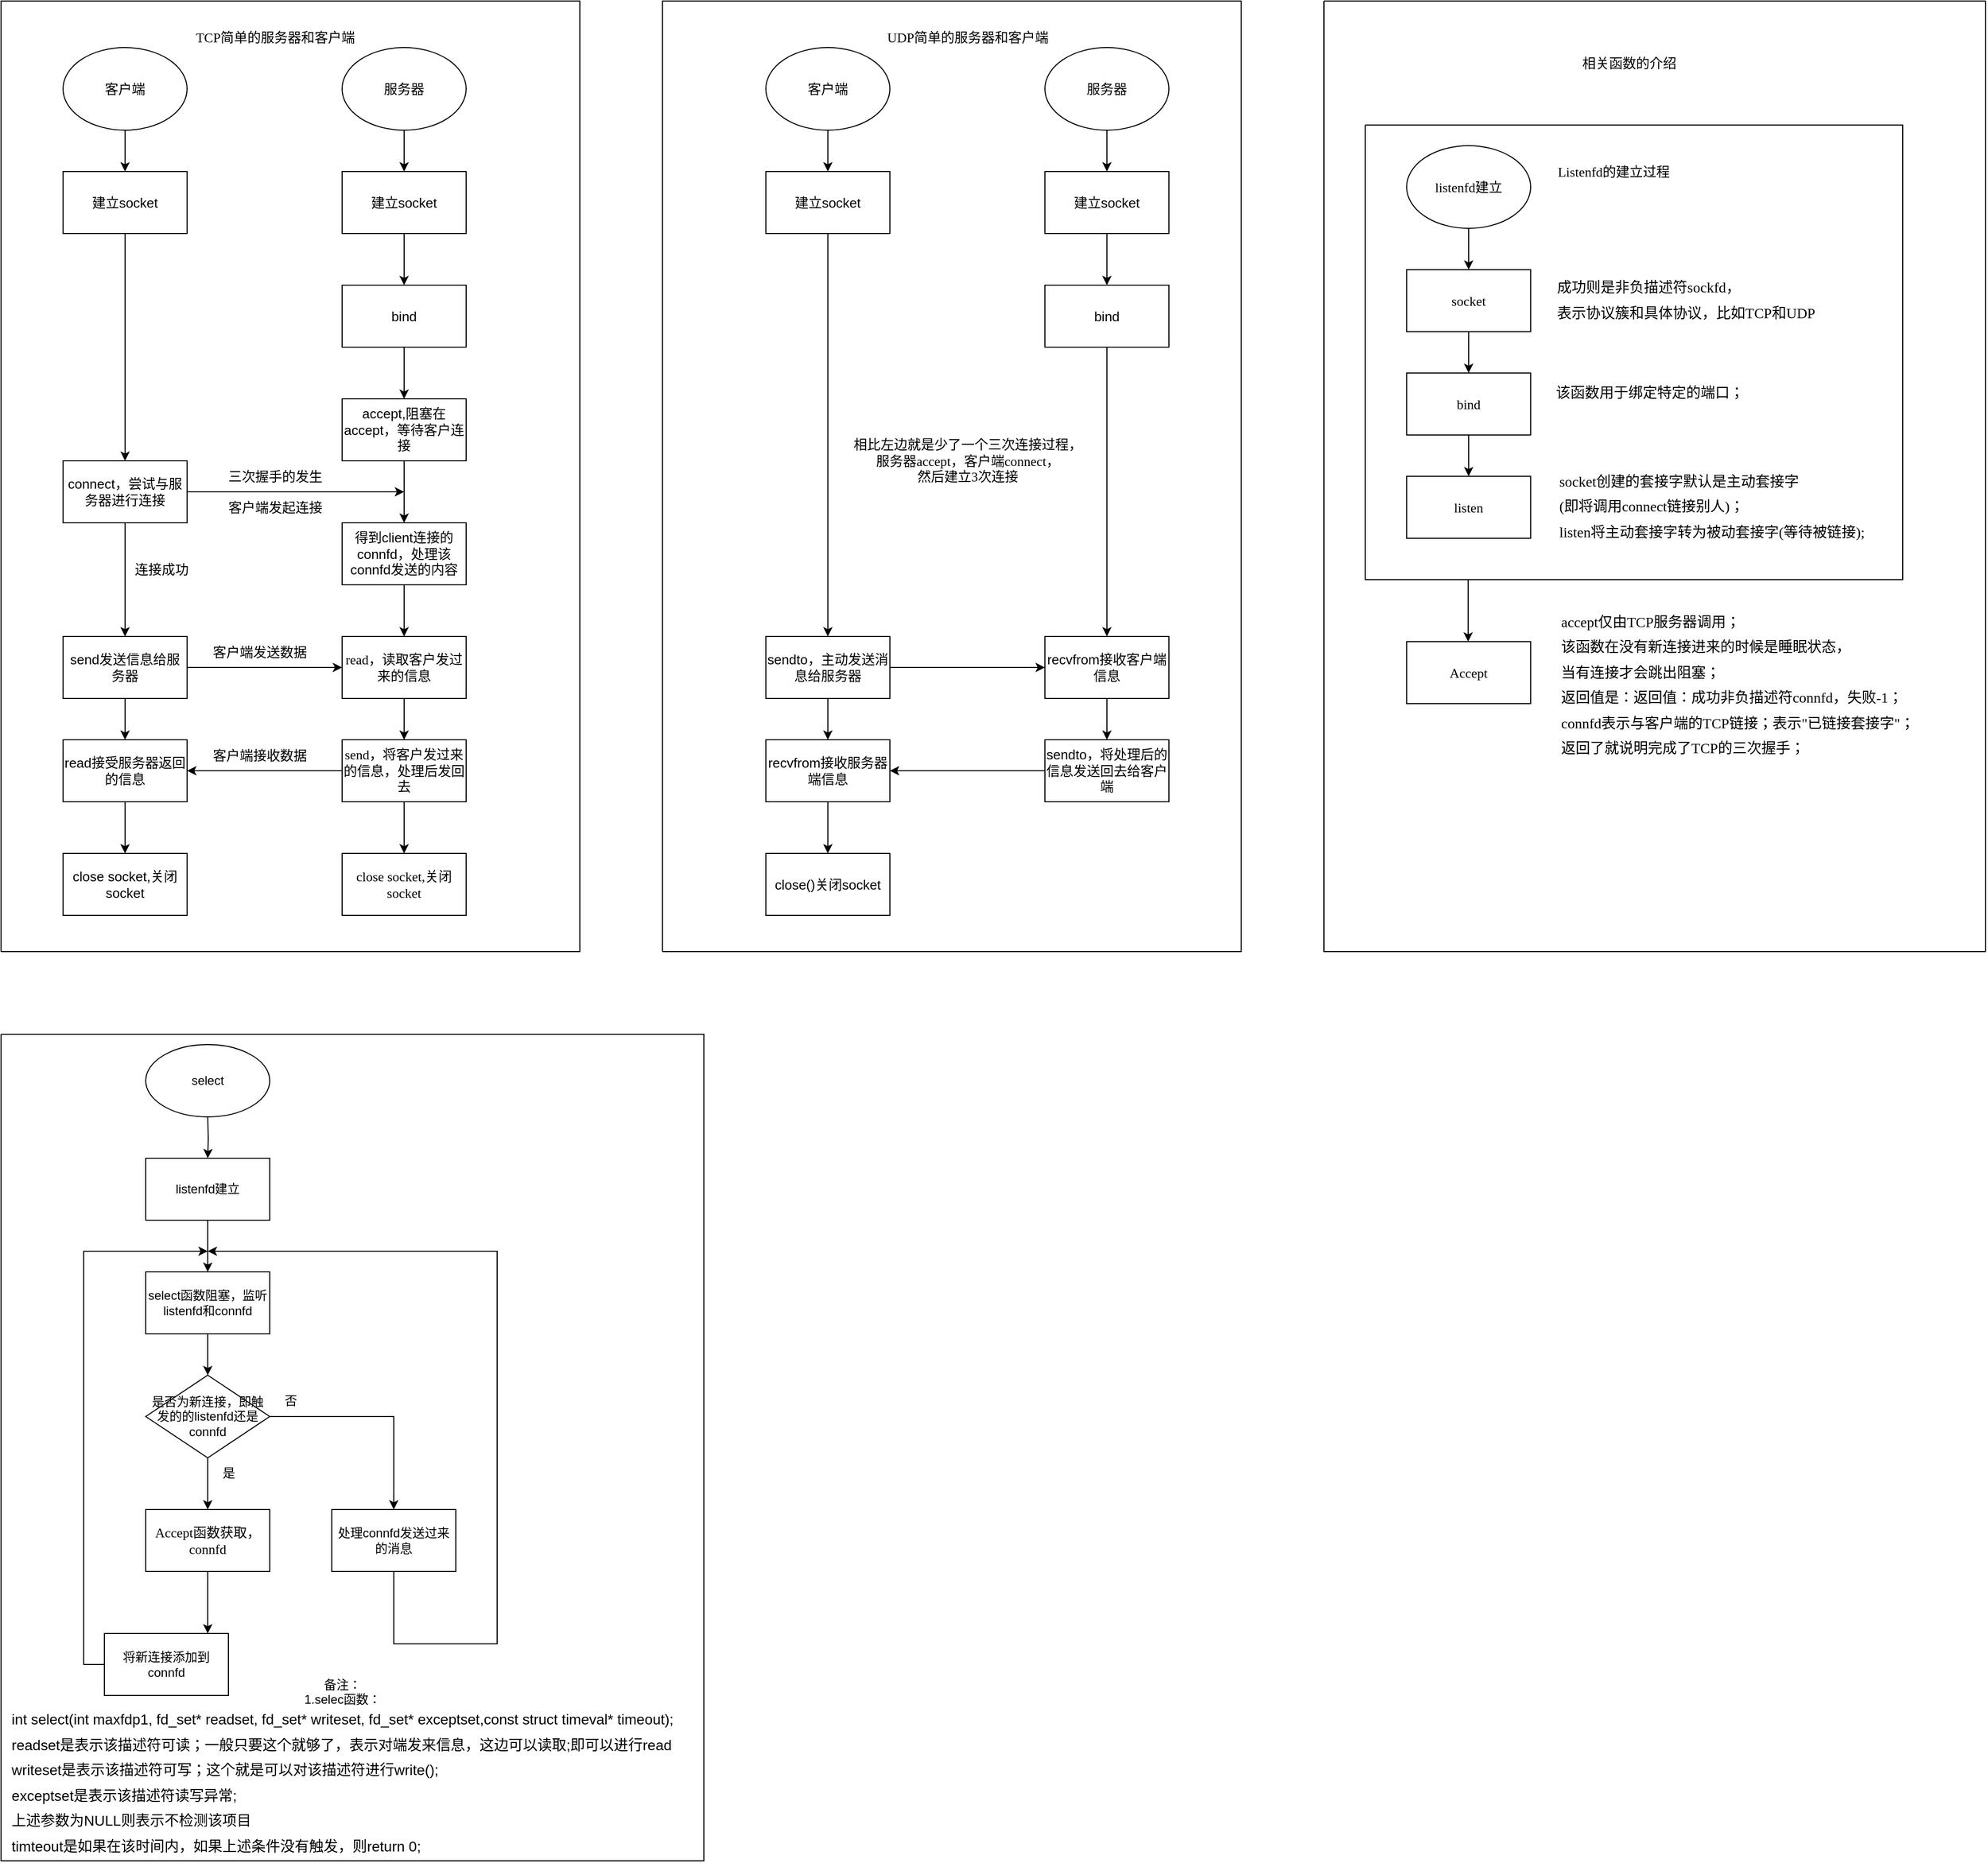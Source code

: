 <mxfile version="20.8.21" type="github">
  <diagram name="第 1 页" id="3tS3NE0jxbSOC0BookcE">
    <mxGraphModel dx="1434" dy="764" grid="1" gridSize="10" guides="1" tooltips="1" connect="1" arrows="1" fold="1" page="1" pageScale="1" pageWidth="2339" pageHeight="3300" math="0" shadow="0">
      <root>
        <mxCell id="0" />
        <mxCell id="1" parent="0" />
        <mxCell id="ZRNS-KBWd8ZVCZ68WGnK-3" value="" style="edgeStyle=orthogonalEdgeStyle;rounded=0;orthogonalLoop=1;jettySize=auto;html=1;fontSize=13;" parent="1" source="ZRNS-KBWd8ZVCZ68WGnK-1" target="ZRNS-KBWd8ZVCZ68WGnK-2" edge="1">
          <mxGeometry relative="1" as="geometry" />
        </mxCell>
        <mxCell id="ZRNS-KBWd8ZVCZ68WGnK-1" value="客户端" style="ellipse;whiteSpace=wrap;html=1;fontSize=13;" parent="1" vertex="1">
          <mxGeometry x="100" y="85" width="120" height="80" as="geometry" />
        </mxCell>
        <mxCell id="ZRNS-KBWd8ZVCZ68WGnK-5" value="" style="edgeStyle=orthogonalEdgeStyle;rounded=0;orthogonalLoop=1;jettySize=auto;html=1;fontSize=13;" parent="1" source="ZRNS-KBWd8ZVCZ68WGnK-2" target="ZRNS-KBWd8ZVCZ68WGnK-4" edge="1">
          <mxGeometry relative="1" as="geometry" />
        </mxCell>
        <mxCell id="ZRNS-KBWd8ZVCZ68WGnK-2" value="建立socket" style="whiteSpace=wrap;html=1;fontSize=13;" parent="1" vertex="1">
          <mxGeometry x="100" y="205" width="120" height="60" as="geometry" />
        </mxCell>
        <mxCell id="ZRNS-KBWd8ZVCZ68WGnK-7" value="" style="edgeStyle=orthogonalEdgeStyle;rounded=0;orthogonalLoop=1;jettySize=auto;html=1;fontSize=13;" parent="1" source="ZRNS-KBWd8ZVCZ68WGnK-4" target="ZRNS-KBWd8ZVCZ68WGnK-6" edge="1">
          <mxGeometry relative="1" as="geometry" />
        </mxCell>
        <mxCell id="ZRNS-KBWd8ZVCZ68WGnK-47" style="edgeStyle=orthogonalEdgeStyle;rounded=0;orthogonalLoop=1;jettySize=auto;html=1;fontFamily=Verdana;fontSize=13;" parent="1" source="ZRNS-KBWd8ZVCZ68WGnK-4" edge="1">
          <mxGeometry relative="1" as="geometry">
            <mxPoint x="430" y="515" as="targetPoint" />
            <Array as="points">
              <mxPoint x="410" y="515" />
              <mxPoint x="410" y="515" />
            </Array>
          </mxGeometry>
        </mxCell>
        <mxCell id="ZRNS-KBWd8ZVCZ68WGnK-4" value="connect，尝试与服务器进行连接" style="whiteSpace=wrap;html=1;fontSize=13;" parent="1" vertex="1">
          <mxGeometry x="100" y="485" width="120" height="60" as="geometry" />
        </mxCell>
        <mxCell id="ZRNS-KBWd8ZVCZ68WGnK-9" value="" style="edgeStyle=orthogonalEdgeStyle;rounded=0;orthogonalLoop=1;jettySize=auto;html=1;fontSize=13;" parent="1" source="ZRNS-KBWd8ZVCZ68WGnK-6" target="ZRNS-KBWd8ZVCZ68WGnK-8" edge="1">
          <mxGeometry relative="1" as="geometry" />
        </mxCell>
        <mxCell id="ZRNS-KBWd8ZVCZ68WGnK-51" style="edgeStyle=orthogonalEdgeStyle;rounded=0;orthogonalLoop=1;jettySize=auto;html=1;fontFamily=Verdana;fontSize=13;" parent="1" source="ZRNS-KBWd8ZVCZ68WGnK-6" target="ZRNS-KBWd8ZVCZ68WGnK-44" edge="1">
          <mxGeometry relative="1" as="geometry" />
        </mxCell>
        <mxCell id="ZRNS-KBWd8ZVCZ68WGnK-6" value="send发送信息给服务器" style="whiteSpace=wrap;html=1;fontSize=13;" parent="1" vertex="1">
          <mxGeometry x="100" y="655" width="120" height="60" as="geometry" />
        </mxCell>
        <mxCell id="ZRNS-KBWd8ZVCZ68WGnK-58" value="" style="edgeStyle=orthogonalEdgeStyle;rounded=0;orthogonalLoop=1;jettySize=auto;html=1;fontFamily=Verdana;fontSize=13;" parent="1" source="ZRNS-KBWd8ZVCZ68WGnK-8" target="ZRNS-KBWd8ZVCZ68WGnK-57" edge="1">
          <mxGeometry relative="1" as="geometry" />
        </mxCell>
        <mxCell id="ZRNS-KBWd8ZVCZ68WGnK-8" value="read接受服务器返回的信息" style="whiteSpace=wrap;html=1;fontSize=13;" parent="1" vertex="1">
          <mxGeometry x="100" y="755" width="120" height="60" as="geometry" />
        </mxCell>
        <mxCell id="ZRNS-KBWd8ZVCZ68WGnK-12" value="" style="edgeStyle=orthogonalEdgeStyle;rounded=0;orthogonalLoop=1;jettySize=auto;html=1;fontSize=13;" parent="1" source="ZRNS-KBWd8ZVCZ68WGnK-10" target="ZRNS-KBWd8ZVCZ68WGnK-11" edge="1">
          <mxGeometry relative="1" as="geometry" />
        </mxCell>
        <mxCell id="ZRNS-KBWd8ZVCZ68WGnK-10" value="服务器" style="ellipse;whiteSpace=wrap;html=1;fontSize=13;" parent="1" vertex="1">
          <mxGeometry x="370" y="85" width="120" height="80" as="geometry" />
        </mxCell>
        <mxCell id="ZRNS-KBWd8ZVCZ68WGnK-14" value="" style="edgeStyle=orthogonalEdgeStyle;rounded=0;orthogonalLoop=1;jettySize=auto;html=1;fontSize=13;" parent="1" source="ZRNS-KBWd8ZVCZ68WGnK-11" target="ZRNS-KBWd8ZVCZ68WGnK-13" edge="1">
          <mxGeometry relative="1" as="geometry" />
        </mxCell>
        <mxCell id="ZRNS-KBWd8ZVCZ68WGnK-11" value="建立socket" style="whiteSpace=wrap;html=1;fontSize=13;" parent="1" vertex="1">
          <mxGeometry x="370" y="205" width="120" height="60" as="geometry" />
        </mxCell>
        <mxCell id="ZRNS-KBWd8ZVCZ68WGnK-16" value="" style="edgeStyle=orthogonalEdgeStyle;rounded=0;orthogonalLoop=1;jettySize=auto;html=1;fontSize=13;" parent="1" source="ZRNS-KBWd8ZVCZ68WGnK-13" target="ZRNS-KBWd8ZVCZ68WGnK-15" edge="1">
          <mxGeometry relative="1" as="geometry" />
        </mxCell>
        <mxCell id="ZRNS-KBWd8ZVCZ68WGnK-13" value="bind" style="whiteSpace=wrap;html=1;fontSize=13;" parent="1" vertex="1">
          <mxGeometry x="370" y="315" width="120" height="60" as="geometry" />
        </mxCell>
        <mxCell id="ZRNS-KBWd8ZVCZ68WGnK-37" value="" style="edgeStyle=orthogonalEdgeStyle;rounded=0;orthogonalLoop=1;jettySize=auto;html=1;fontSize=13;" parent="1" source="ZRNS-KBWd8ZVCZ68WGnK-15" target="ZRNS-KBWd8ZVCZ68WGnK-36" edge="1">
          <mxGeometry relative="1" as="geometry">
            <Array as="points">
              <mxPoint x="430" y="495" />
              <mxPoint x="430" y="495" />
            </Array>
          </mxGeometry>
        </mxCell>
        <mxCell id="ZRNS-KBWd8ZVCZ68WGnK-15" value="accept,阻塞在accept，等待客户连接" style="whiteSpace=wrap;html=1;fontSize=13;" parent="1" vertex="1">
          <mxGeometry x="370" y="425" width="120" height="60" as="geometry" />
        </mxCell>
        <mxCell id="ZRNS-KBWd8ZVCZ68WGnK-32" value="客户端发起连接" style="text;html=1;align=center;verticalAlign=middle;resizable=0;points=[];autosize=1;strokeColor=none;fillColor=none;fontSize=13;" parent="1" vertex="1">
          <mxGeometry x="250" y="515" width="110" height="30" as="geometry" />
        </mxCell>
        <mxCell id="ZRNS-KBWd8ZVCZ68WGnK-40" value="" style="edgeStyle=orthogonalEdgeStyle;rounded=0;orthogonalLoop=1;jettySize=auto;html=1;entryX=0.5;entryY=0;entryDx=0;entryDy=0;fontSize=13;" parent="1" source="ZRNS-KBWd8ZVCZ68WGnK-36" target="ZRNS-KBWd8ZVCZ68WGnK-44" edge="1">
          <mxGeometry relative="1" as="geometry">
            <mxPoint x="430" y="675" as="targetPoint" />
          </mxGeometry>
        </mxCell>
        <mxCell id="ZRNS-KBWd8ZVCZ68WGnK-36" value="得到client连接的connfd，处理该connfd发送的内容" style="whiteSpace=wrap;html=1;fontSize=13;" parent="1" vertex="1">
          <mxGeometry x="370" y="545" width="120" height="60" as="geometry" />
        </mxCell>
        <mxCell id="ZRNS-KBWd8ZVCZ68WGnK-46" value="" style="edgeStyle=orthogonalEdgeStyle;rounded=0;orthogonalLoop=1;jettySize=auto;html=1;fontFamily=Verdana;fontSize=13;" parent="1" source="ZRNS-KBWd8ZVCZ68WGnK-44" target="ZRNS-KBWd8ZVCZ68WGnK-45" edge="1">
          <mxGeometry relative="1" as="geometry" />
        </mxCell>
        <mxCell id="ZRNS-KBWd8ZVCZ68WGnK-44" value="read，读取客户发过来的信息" style="rounded=0;whiteSpace=wrap;html=1;fontFamily=Verdana;fontSize=13;" parent="1" vertex="1">
          <mxGeometry x="370" y="655" width="120" height="60" as="geometry" />
        </mxCell>
        <mxCell id="ZRNS-KBWd8ZVCZ68WGnK-52" style="edgeStyle=orthogonalEdgeStyle;rounded=0;orthogonalLoop=1;jettySize=auto;html=1;entryX=1;entryY=0.5;entryDx=0;entryDy=0;fontFamily=Verdana;fontSize=13;" parent="1" source="ZRNS-KBWd8ZVCZ68WGnK-45" target="ZRNS-KBWd8ZVCZ68WGnK-8" edge="1">
          <mxGeometry relative="1" as="geometry" />
        </mxCell>
        <mxCell id="ZRNS-KBWd8ZVCZ68WGnK-56" value="" style="edgeStyle=orthogonalEdgeStyle;rounded=0;orthogonalLoop=1;jettySize=auto;html=1;fontFamily=Verdana;fontSize=13;" parent="1" source="ZRNS-KBWd8ZVCZ68WGnK-45" target="ZRNS-KBWd8ZVCZ68WGnK-55" edge="1">
          <mxGeometry relative="1" as="geometry" />
        </mxCell>
        <mxCell id="ZRNS-KBWd8ZVCZ68WGnK-45" value="send，将客户发过来的信息，处理后发回去" style="whiteSpace=wrap;html=1;fontFamily=Verdana;rounded=0;fontSize=13;" parent="1" vertex="1">
          <mxGeometry x="370" y="755" width="120" height="60" as="geometry" />
        </mxCell>
        <mxCell id="ZRNS-KBWd8ZVCZ68WGnK-49" value="三次握手的发生" style="text;html=1;align=center;verticalAlign=middle;resizable=0;points=[];autosize=1;strokeColor=none;fillColor=none;fontFamily=Verdana;fontSize=13;" parent="1" vertex="1">
          <mxGeometry x="250" y="485" width="110" height="30" as="geometry" />
        </mxCell>
        <mxCell id="ZRNS-KBWd8ZVCZ68WGnK-50" value="连接成功" style="text;html=1;align=center;verticalAlign=middle;resizable=0;points=[];autosize=1;strokeColor=none;fillColor=none;fontFamily=Verdana;fontSize=13;" parent="1" vertex="1">
          <mxGeometry x="155" y="575" width="80" height="30" as="geometry" />
        </mxCell>
        <mxCell id="ZRNS-KBWd8ZVCZ68WGnK-53" value="客户端发送数据" style="text;html=1;align=center;verticalAlign=middle;resizable=0;points=[];autosize=1;strokeColor=none;fillColor=none;fontFamily=Verdana;fontSize=13;" parent="1" vertex="1">
          <mxGeometry x="235" y="655" width="110" height="30" as="geometry" />
        </mxCell>
        <mxCell id="ZRNS-KBWd8ZVCZ68WGnK-54" value="客户端接收数据" style="text;html=1;align=center;verticalAlign=middle;resizable=0;points=[];autosize=1;strokeColor=none;fillColor=none;fontFamily=Verdana;fontSize=13;" parent="1" vertex="1">
          <mxGeometry x="235" y="755" width="110" height="30" as="geometry" />
        </mxCell>
        <mxCell id="ZRNS-KBWd8ZVCZ68WGnK-55" value="close socket,关闭socket" style="whiteSpace=wrap;html=1;fontFamily=Verdana;rounded=0;fontSize=13;" parent="1" vertex="1">
          <mxGeometry x="370" y="865" width="120" height="60" as="geometry" />
        </mxCell>
        <mxCell id="ZRNS-KBWd8ZVCZ68WGnK-57" value="close socket,关闭socket" style="whiteSpace=wrap;html=1;fontSize=13;" parent="1" vertex="1">
          <mxGeometry x="100" y="865" width="120" height="60" as="geometry" />
        </mxCell>
        <mxCell id="ZRNS-KBWd8ZVCZ68WGnK-59" value="TCP简单的服务器和客户端" style="text;html=1;align=center;verticalAlign=middle;resizable=0;points=[];autosize=1;strokeColor=none;fillColor=none;fontFamily=Verdana;fontSize=13;" parent="1" vertex="1">
          <mxGeometry x="215" y="60" width="180" height="30" as="geometry" />
        </mxCell>
        <mxCell id="ZRNS-KBWd8ZVCZ68WGnK-74" value="" style="endArrow=none;html=1;rounded=0;fontFamily=Verdana;fontSize=13;" parent="1" edge="1">
          <mxGeometry width="50" height="50" relative="1" as="geometry">
            <mxPoint x="40" y="960" as="sourcePoint" />
            <mxPoint x="40" y="960" as="targetPoint" />
            <Array as="points">
              <mxPoint x="40" y="40" />
              <mxPoint x="600" y="40" />
              <mxPoint x="600" y="960" />
            </Array>
          </mxGeometry>
        </mxCell>
        <mxCell id="ZRNS-KBWd8ZVCZ68WGnK-82" value="UDP简单的服务器和客户端" style="text;html=1;align=center;verticalAlign=middle;resizable=0;points=[];autosize=1;strokeColor=none;fillColor=none;fontFamily=Verdana;fontSize=13;" parent="1" vertex="1">
          <mxGeometry x="885" y="60" width="180" height="30" as="geometry" />
        </mxCell>
        <mxCell id="ZRNS-KBWd8ZVCZ68WGnK-87" value="" style="edgeStyle=orthogonalEdgeStyle;rounded=0;orthogonalLoop=1;jettySize=auto;html=1;fontFamily=Verdana;fontSize=13;" parent="1" source="ZRNS-KBWd8ZVCZ68WGnK-84" target="ZRNS-KBWd8ZVCZ68WGnK-86" edge="1">
          <mxGeometry relative="1" as="geometry" />
        </mxCell>
        <mxCell id="ZRNS-KBWd8ZVCZ68WGnK-84" value="客户端" style="ellipse;whiteSpace=wrap;html=1;fontSize=13;" parent="1" vertex="1">
          <mxGeometry x="780" y="85" width="120" height="80" as="geometry" />
        </mxCell>
        <mxCell id="ZRNS-KBWd8ZVCZ68WGnK-89" value="" style="edgeStyle=orthogonalEdgeStyle;rounded=0;orthogonalLoop=1;jettySize=auto;html=1;fontFamily=Verdana;fontSize=13;" parent="1" source="ZRNS-KBWd8ZVCZ68WGnK-85" target="ZRNS-KBWd8ZVCZ68WGnK-88" edge="1">
          <mxGeometry relative="1" as="geometry" />
        </mxCell>
        <mxCell id="ZRNS-KBWd8ZVCZ68WGnK-85" value="服务器" style="ellipse;whiteSpace=wrap;html=1;fontSize=13;" parent="1" vertex="1">
          <mxGeometry x="1050" y="85" width="120" height="80" as="geometry" />
        </mxCell>
        <mxCell id="ZRNS-KBWd8ZVCZ68WGnK-102" value="" style="edgeStyle=orthogonalEdgeStyle;rounded=0;orthogonalLoop=1;jettySize=auto;html=1;fontFamily=Verdana;fontSize=13;" parent="1" source="ZRNS-KBWd8ZVCZ68WGnK-86" target="ZRNS-KBWd8ZVCZ68WGnK-101" edge="1">
          <mxGeometry relative="1" as="geometry" />
        </mxCell>
        <mxCell id="ZRNS-KBWd8ZVCZ68WGnK-86" value="建立socket" style="whiteSpace=wrap;html=1;fontSize=13;" parent="1" vertex="1">
          <mxGeometry x="780" y="205" width="120" height="60" as="geometry" />
        </mxCell>
        <mxCell id="ZRNS-KBWd8ZVCZ68WGnK-93" value="" style="edgeStyle=orthogonalEdgeStyle;rounded=0;orthogonalLoop=1;jettySize=auto;html=1;fontFamily=Verdana;fontSize=13;" parent="1" source="ZRNS-KBWd8ZVCZ68WGnK-88" target="ZRNS-KBWd8ZVCZ68WGnK-92" edge="1">
          <mxGeometry relative="1" as="geometry" />
        </mxCell>
        <mxCell id="ZRNS-KBWd8ZVCZ68WGnK-88" value="建立socket" style="whiteSpace=wrap;html=1;fontSize=13;" parent="1" vertex="1">
          <mxGeometry x="1050" y="205" width="120" height="60" as="geometry" />
        </mxCell>
        <mxCell id="ZRNS-KBWd8ZVCZ68WGnK-96" value="" style="edgeStyle=orthogonalEdgeStyle;rounded=0;orthogonalLoop=1;jettySize=auto;html=1;fontFamily=Verdana;fontSize=13;" parent="1" source="ZRNS-KBWd8ZVCZ68WGnK-92" target="ZRNS-KBWd8ZVCZ68WGnK-95" edge="1">
          <mxGeometry relative="1" as="geometry" />
        </mxCell>
        <mxCell id="ZRNS-KBWd8ZVCZ68WGnK-92" value="bind" style="whiteSpace=wrap;html=1;fontSize=13;" parent="1" vertex="1">
          <mxGeometry x="1050" y="315" width="120" height="60" as="geometry" />
        </mxCell>
        <mxCell id="ZRNS-KBWd8ZVCZ68WGnK-98" value="" style="edgeStyle=orthogonalEdgeStyle;rounded=0;orthogonalLoop=1;jettySize=auto;html=1;fontFamily=Verdana;fontSize=13;" parent="1" source="ZRNS-KBWd8ZVCZ68WGnK-95" target="ZRNS-KBWd8ZVCZ68WGnK-97" edge="1">
          <mxGeometry relative="1" as="geometry" />
        </mxCell>
        <mxCell id="ZRNS-KBWd8ZVCZ68WGnK-95" value="recvfrom接收客户端信息" style="whiteSpace=wrap;html=1;fontSize=13;" parent="1" vertex="1">
          <mxGeometry x="1050" y="655" width="120" height="60" as="geometry" />
        </mxCell>
        <mxCell id="ZRNS-KBWd8ZVCZ68WGnK-110" style="edgeStyle=orthogonalEdgeStyle;rounded=0;orthogonalLoop=1;jettySize=auto;html=1;entryX=1;entryY=0.5;entryDx=0;entryDy=0;fontFamily=Verdana;fontSize=13;" parent="1" source="ZRNS-KBWd8ZVCZ68WGnK-97" target="ZRNS-KBWd8ZVCZ68WGnK-106" edge="1">
          <mxGeometry relative="1" as="geometry" />
        </mxCell>
        <mxCell id="ZRNS-KBWd8ZVCZ68WGnK-97" value="sendto，将处理后的信息发送回去给客户端" style="whiteSpace=wrap;html=1;fontSize=13;" parent="1" vertex="1">
          <mxGeometry x="1050" y="755" width="120" height="60" as="geometry" />
        </mxCell>
        <mxCell id="ZRNS-KBWd8ZVCZ68WGnK-103" style="edgeStyle=orthogonalEdgeStyle;rounded=0;orthogonalLoop=1;jettySize=auto;html=1;entryX=0;entryY=0.5;entryDx=0;entryDy=0;fontFamily=Verdana;fontSize=13;" parent="1" target="ZRNS-KBWd8ZVCZ68WGnK-95" edge="1">
          <mxGeometry relative="1" as="geometry">
            <mxPoint x="900" y="655.0" as="sourcePoint" />
            <Array as="points">
              <mxPoint x="900" y="685" />
            </Array>
          </mxGeometry>
        </mxCell>
        <mxCell id="ZRNS-KBWd8ZVCZ68WGnK-107" value="" style="edgeStyle=orthogonalEdgeStyle;rounded=0;orthogonalLoop=1;jettySize=auto;html=1;fontFamily=Verdana;startArrow=none;fontSize=13;" parent="1" source="ZRNS-KBWd8ZVCZ68WGnK-101" target="ZRNS-KBWd8ZVCZ68WGnK-106" edge="1">
          <mxGeometry relative="1" as="geometry">
            <mxPoint x="840" y="685.0" as="sourcePoint" />
          </mxGeometry>
        </mxCell>
        <mxCell id="ZRNS-KBWd8ZVCZ68WGnK-109" value="" style="edgeStyle=orthogonalEdgeStyle;rounded=0;orthogonalLoop=1;jettySize=auto;html=1;fontFamily=Verdana;fontSize=13;" parent="1" source="ZRNS-KBWd8ZVCZ68WGnK-106" target="ZRNS-KBWd8ZVCZ68WGnK-108" edge="1">
          <mxGeometry relative="1" as="geometry" />
        </mxCell>
        <mxCell id="ZRNS-KBWd8ZVCZ68WGnK-106" value="recvfrom接收服务器端信息" style="whiteSpace=wrap;html=1;fontSize=13;" parent="1" vertex="1">
          <mxGeometry x="780" y="755" width="120" height="60" as="geometry" />
        </mxCell>
        <mxCell id="ZRNS-KBWd8ZVCZ68WGnK-108" value="close()关闭socket" style="whiteSpace=wrap;html=1;fontSize=13;" parent="1" vertex="1">
          <mxGeometry x="780" y="865" width="120" height="60" as="geometry" />
        </mxCell>
        <mxCell id="ZRNS-KBWd8ZVCZ68WGnK-101" value="sendto，主动发送消息给服务器" style="whiteSpace=wrap;html=1;fontSize=13;" parent="1" vertex="1">
          <mxGeometry x="780" y="655" width="120" height="60" as="geometry" />
        </mxCell>
        <mxCell id="ZRNS-KBWd8ZVCZ68WGnK-112" value="" style="endArrow=none;html=1;rounded=0;fontFamily=Verdana;fontSize=13;" parent="1" edge="1">
          <mxGeometry width="50" height="50" relative="1" as="geometry">
            <mxPoint x="680" y="960" as="sourcePoint" />
            <mxPoint x="680" y="960" as="targetPoint" />
            <Array as="points">
              <mxPoint x="680" y="40" />
              <mxPoint x="1240" y="40" />
              <mxPoint x="1240" y="960" />
            </Array>
          </mxGeometry>
        </mxCell>
        <mxCell id="ZRNS-KBWd8ZVCZ68WGnK-114" value="相比左边就是少了一个三次连接过程，&lt;br style=&quot;font-size: 13px;&quot;&gt;服务器accept，客户端connect，&lt;br style=&quot;font-size: 13px;&quot;&gt;然后建立3次连接" style="text;html=1;align=center;verticalAlign=middle;resizable=0;points=[];autosize=1;strokeColor=none;fillColor=none;fontFamily=Verdana;fontSize=13;" parent="1" vertex="1">
          <mxGeometry x="855" y="455" width="240" height="60" as="geometry" />
        </mxCell>
        <mxCell id="ZRNS-KBWd8ZVCZ68WGnK-121" value="" style="edgeStyle=orthogonalEdgeStyle;rounded=0;orthogonalLoop=1;jettySize=auto;html=1;fontFamily=Verdana;fontSize=13;" parent="1" source="ZRNS-KBWd8ZVCZ68WGnK-119" target="ZRNS-KBWd8ZVCZ68WGnK-120" edge="1">
          <mxGeometry relative="1" as="geometry" />
        </mxCell>
        <mxCell id="ZRNS-KBWd8ZVCZ68WGnK-119" value="listenfd建立" style="ellipse;whiteSpace=wrap;html=1;fontFamily=Verdana;fontSize=13;" parent="1" vertex="1">
          <mxGeometry x="1400" y="180" width="120" height="80" as="geometry" />
        </mxCell>
        <mxCell id="ZRNS-KBWd8ZVCZ68WGnK-123" value="" style="edgeStyle=orthogonalEdgeStyle;rounded=0;orthogonalLoop=1;jettySize=auto;html=1;fontFamily=Verdana;fontSize=13;" parent="1" source="ZRNS-KBWd8ZVCZ68WGnK-120" target="ZRNS-KBWd8ZVCZ68WGnK-122" edge="1">
          <mxGeometry relative="1" as="geometry" />
        </mxCell>
        <mxCell id="ZRNS-KBWd8ZVCZ68WGnK-120" value="socket" style="whiteSpace=wrap;html=1;fontSize=13;fontFamily=Verdana;" parent="1" vertex="1">
          <mxGeometry x="1400" y="300" width="120" height="60" as="geometry" />
        </mxCell>
        <mxCell id="ZRNS-KBWd8ZVCZ68WGnK-125" value="" style="edgeStyle=orthogonalEdgeStyle;rounded=0;orthogonalLoop=1;jettySize=auto;html=1;fontFamily=Verdana;fontSize=13;" parent="1" source="ZRNS-KBWd8ZVCZ68WGnK-122" target="ZRNS-KBWd8ZVCZ68WGnK-124" edge="1">
          <mxGeometry relative="1" as="geometry" />
        </mxCell>
        <mxCell id="ZRNS-KBWd8ZVCZ68WGnK-122" value="bind" style="whiteSpace=wrap;html=1;fontSize=13;fontFamily=Verdana;" parent="1" vertex="1">
          <mxGeometry x="1400" y="400" width="120" height="60" as="geometry" />
        </mxCell>
        <mxCell id="ZRNS-KBWd8ZVCZ68WGnK-124" value="listen" style="whiteSpace=wrap;html=1;fontSize=13;fontFamily=Verdana;" parent="1" vertex="1">
          <mxGeometry x="1400" y="500" width="120" height="60" as="geometry" />
        </mxCell>
        <mxCell id="ZRNS-KBWd8ZVCZ68WGnK-127" value="" style="endArrow=none;html=1;rounded=0;fontFamily=Verdana;fontSize=13;" parent="1" edge="1">
          <mxGeometry width="50" height="50" relative="1" as="geometry">
            <mxPoint x="1360" y="160" as="sourcePoint" />
            <mxPoint x="1360" y="160" as="targetPoint" />
            <Array as="points">
              <mxPoint x="1360" y="600" />
              <mxPoint x="1880" y="600" />
              <mxPoint x="1880" y="410" />
              <mxPoint x="1880" y="160" />
            </Array>
          </mxGeometry>
        </mxCell>
        <mxCell id="ZRNS-KBWd8ZVCZ68WGnK-143" value="" style="edgeStyle=orthogonalEdgeStyle;rounded=0;orthogonalLoop=1;jettySize=auto;html=1;" parent="1" target="ZRNS-KBWd8ZVCZ68WGnK-146" edge="1">
          <mxGeometry relative="1" as="geometry">
            <mxPoint x="240" y="1120" as="sourcePoint" />
          </mxGeometry>
        </mxCell>
        <mxCell id="ZRNS-KBWd8ZVCZ68WGnK-144" value="select" style="ellipse;whiteSpace=wrap;html=1;" parent="1" vertex="1">
          <mxGeometry x="180" y="1050" width="120" height="70" as="geometry" />
        </mxCell>
        <mxCell id="ZRNS-KBWd8ZVCZ68WGnK-145" value="" style="edgeStyle=orthogonalEdgeStyle;rounded=0;orthogonalLoop=1;jettySize=auto;html=1;" parent="1" source="ZRNS-KBWd8ZVCZ68WGnK-146" target="ZRNS-KBWd8ZVCZ68WGnK-148" edge="1">
          <mxGeometry relative="1" as="geometry" />
        </mxCell>
        <mxCell id="ZRNS-KBWd8ZVCZ68WGnK-146" value="listenfd建立" style="rounded=0;whiteSpace=wrap;html=1;" parent="1" vertex="1">
          <mxGeometry x="180" y="1160" width="120" height="60" as="geometry" />
        </mxCell>
        <mxCell id="ZRNS-KBWd8ZVCZ68WGnK-147" value="" style="edgeStyle=orthogonalEdgeStyle;rounded=0;orthogonalLoop=1;jettySize=auto;html=1;" parent="1" source="ZRNS-KBWd8ZVCZ68WGnK-148" target="ZRNS-KBWd8ZVCZ68WGnK-151" edge="1">
          <mxGeometry relative="1" as="geometry" />
        </mxCell>
        <mxCell id="ZRNS-KBWd8ZVCZ68WGnK-148" value="select函数阻塞，监听listenfd和connfd" style="rounded=0;whiteSpace=wrap;html=1;" parent="1" vertex="1">
          <mxGeometry x="180" y="1270" width="120" height="60" as="geometry" />
        </mxCell>
        <mxCell id="ZRNS-KBWd8ZVCZ68WGnK-149" value="" style="edgeStyle=orthogonalEdgeStyle;rounded=0;orthogonalLoop=1;jettySize=auto;html=1;" parent="1" source="ZRNS-KBWd8ZVCZ68WGnK-151" edge="1">
          <mxGeometry relative="1" as="geometry">
            <mxPoint x="240" y="1500" as="targetPoint" />
            <Array as="points">
              <mxPoint x="240" y="1470" />
              <mxPoint x="240" y="1470" />
            </Array>
          </mxGeometry>
        </mxCell>
        <mxCell id="ZRNS-KBWd8ZVCZ68WGnK-150" style="edgeStyle=orthogonalEdgeStyle;rounded=0;orthogonalLoop=1;jettySize=auto;html=1;entryX=0.5;entryY=0;entryDx=0;entryDy=0;" parent="1" source="ZRNS-KBWd8ZVCZ68WGnK-151" target="ZRNS-KBWd8ZVCZ68WGnK-155" edge="1">
          <mxGeometry relative="1" as="geometry">
            <Array as="points">
              <mxPoint x="420" y="1410" />
            </Array>
            <mxPoint x="420" y="1480" as="targetPoint" />
          </mxGeometry>
        </mxCell>
        <mxCell id="ZRNS-KBWd8ZVCZ68WGnK-151" value="是否为新连接，即触发的的listenfd还是connfd" style="rhombus;whiteSpace=wrap;html=1;rounded=0;" parent="1" vertex="1">
          <mxGeometry x="180" y="1370" width="120" height="80" as="geometry" />
        </mxCell>
        <mxCell id="ZRNS-KBWd8ZVCZ68WGnK-152" style="edgeStyle=orthogonalEdgeStyle;rounded=0;orthogonalLoop=1;jettySize=auto;html=1;" parent="1" edge="1">
          <mxGeometry relative="1" as="geometry">
            <mxPoint x="240" y="1250" as="targetPoint" />
            <Array as="points">
              <mxPoint x="120" y="1650" />
              <mxPoint x="120" y="1250" />
            </Array>
            <mxPoint x="180" y="1650" as="sourcePoint" />
          </mxGeometry>
        </mxCell>
        <mxCell id="ZRNS-KBWd8ZVCZ68WGnK-153" value="将新连接添加到connfd" style="whiteSpace=wrap;html=1;rounded=0;" parent="1" vertex="1">
          <mxGeometry x="140" y="1620" width="120" height="60" as="geometry" />
        </mxCell>
        <mxCell id="ZRNS-KBWd8ZVCZ68WGnK-154" style="edgeStyle=orthogonalEdgeStyle;rounded=0;orthogonalLoop=1;jettySize=auto;html=1;" parent="1" source="ZRNS-KBWd8ZVCZ68WGnK-155" edge="1">
          <mxGeometry relative="1" as="geometry">
            <mxPoint x="240" y="1250" as="targetPoint" />
            <Array as="points">
              <mxPoint x="420" y="1630" />
              <mxPoint x="520" y="1630" />
              <mxPoint x="520" y="1250" />
            </Array>
          </mxGeometry>
        </mxCell>
        <mxCell id="ZRNS-KBWd8ZVCZ68WGnK-155" value="处理connfd发送过来的消息" style="rounded=0;whiteSpace=wrap;html=1;" parent="1" vertex="1">
          <mxGeometry x="360" y="1500" width="120" height="60" as="geometry" />
        </mxCell>
        <mxCell id="ZRNS-KBWd8ZVCZ68WGnK-156" value="是" style="text;html=1;align=center;verticalAlign=middle;resizable=0;points=[];autosize=1;strokeColor=none;fillColor=none;" parent="1" vertex="1">
          <mxGeometry x="240.0" y="1450" width="40" height="30" as="geometry" />
        </mxCell>
        <mxCell id="ZRNS-KBWd8ZVCZ68WGnK-157" value="否" style="text;html=1;align=center;verticalAlign=middle;resizable=0;points=[];autosize=1;strokeColor=none;fillColor=none;" parent="1" vertex="1">
          <mxGeometry x="300.0" y="1380" width="40" height="30" as="geometry" />
        </mxCell>
        <mxCell id="ZRNS-KBWd8ZVCZ68WGnK-161" style="edgeStyle=orthogonalEdgeStyle;rounded=0;orthogonalLoop=1;jettySize=auto;html=1;entryX=0.5;entryY=0;entryDx=0;entryDy=0;fontFamily=Verdana;fontSize=13;" parent="1" source="ZRNS-KBWd8ZVCZ68WGnK-160" edge="1">
          <mxGeometry relative="1" as="geometry">
            <mxPoint x="240" y="1620" as="targetPoint" />
          </mxGeometry>
        </mxCell>
        <mxCell id="ZRNS-KBWd8ZVCZ68WGnK-160" value="Accept函数获取，connfd" style="rounded=0;whiteSpace=wrap;html=1;fontFamily=Verdana;fontSize=13;" parent="1" vertex="1">
          <mxGeometry x="180" y="1500" width="120" height="60" as="geometry" />
        </mxCell>
        <mxCell id="ZRNS-KBWd8ZVCZ68WGnK-162" value="&lt;div style=&quot;line-height: 1.75; font-size: 14px; text-align: left;&quot;&gt;成功则是非负描述符sockfd，&lt;/div&gt;&lt;div style=&quot;line-height: 1.75; font-size: 14px; text-align: left;&quot;&gt;表示协议簇和具体协议，比如TCP和UDP&lt;/div&gt;" style="text;html=1;align=center;verticalAlign=middle;resizable=0;points=[];autosize=1;strokeColor=none;fillColor=none;fontSize=13;fontFamily=Verdana;" parent="1" vertex="1">
          <mxGeometry x="1530" y="300" width="280" height="60" as="geometry" />
        </mxCell>
        <mxCell id="ZRNS-KBWd8ZVCZ68WGnK-163" value="&lt;div style=&quot;line-height: 1.75; font-size: 14px; text-align: left;&quot;&gt;该函数用于绑定特定的端口；&lt;/div&gt;" style="text;html=1;align=center;verticalAlign=middle;resizable=0;points=[];autosize=1;strokeColor=none;fillColor=none;fontSize=13;fontFamily=Verdana;" parent="1" vertex="1">
          <mxGeometry x="1530" y="400" width="210" height="40" as="geometry" />
        </mxCell>
        <mxCell id="ZRNS-KBWd8ZVCZ68WGnK-164" value="&lt;div style=&quot;line-height: 1.75; font-size: 14px; text-align: left;&quot;&gt;socket创建的套接字默认是主动套接字&lt;/div&gt;&lt;div style=&quot;line-height: 1.75; font-size: 14px; text-align: left;&quot;&gt;(即将调用connect链接别人)；&lt;/div&gt;&lt;div style=&quot;line-height: 1.75; font-size: 14px; text-align: left;&quot;&gt;listen将主动套接字转为被动套接字(等待被链接);&lt;/div&gt;" style="text;html=1;align=center;verticalAlign=middle;resizable=0;points=[];autosize=1;strokeColor=none;fillColor=none;fontSize=13;fontFamily=Verdana;" parent="1" vertex="1">
          <mxGeometry x="1530" y="485" width="330" height="90" as="geometry" />
        </mxCell>
        <mxCell id="ZRNS-KBWd8ZVCZ68WGnK-166" value="Listenfd的建立过程" style="text;html=1;align=center;verticalAlign=middle;resizable=0;points=[];autosize=1;strokeColor=none;fillColor=none;fontSize=13;fontFamily=Verdana;" parent="1" vertex="1">
          <mxGeometry x="1530" y="190" width="140" height="30" as="geometry" />
        </mxCell>
        <mxCell id="ZRNS-KBWd8ZVCZ68WGnK-169" value="" style="endArrow=classic;html=1;rounded=0;fontFamily=Verdana;fontSize=13;" parent="1" edge="1">
          <mxGeometry width="50" height="50" relative="1" as="geometry">
            <mxPoint x="1459.5" y="600" as="sourcePoint" />
            <mxPoint x="1459.5" y="660" as="targetPoint" />
          </mxGeometry>
        </mxCell>
        <mxCell id="ZRNS-KBWd8ZVCZ68WGnK-171" value="&lt;br&gt;&lt;div style=&quot;line-height: 1.75; font-size: 14px; text-align: left;&quot;&gt;accept仅由TCP服务器调用；&lt;/div&gt;&lt;div style=&quot;line-height: 1.75; font-size: 14px; text-align: left;&quot;&gt;该函数在没有新连接进来的时候是睡眠状态，&lt;/div&gt;&lt;div style=&quot;line-height: 1.75; font-size: 14px; text-align: left;&quot;&gt;当有连接才会跳出阻塞；&lt;/div&gt;&lt;div style=&quot;line-height: 1.75; font-size: 14px; text-align: left;&quot;&gt;返回值是：返回值：成功非负描述符connfd，失败-1；&lt;/div&gt;&lt;div style=&quot;line-height: 1.75; font-size: 14px; text-align: left;&quot;&gt;connfd表示与客户端的TCP链接；表示&quot;已链接套接字&quot;；&lt;/div&gt;&lt;div style=&quot;line-height: 1.75; font-size: 14px; text-align: left;&quot;&gt;返回了就说明完成了TCP的三次握手；&lt;/div&gt;" style="text;html=1;align=center;verticalAlign=middle;resizable=0;points=[];autosize=1;strokeColor=none;fillColor=none;fontSize=13;fontFamily=Verdana;" parent="1" vertex="1">
          <mxGeometry x="1530" y="605" width="380" height="180" as="geometry" />
        </mxCell>
        <mxCell id="ZRNS-KBWd8ZVCZ68WGnK-172" value="" style="endArrow=none;html=1;rounded=0;fontFamily=Verdana;fontSize=13;" parent="1" edge="1">
          <mxGeometry width="50" height="50" relative="1" as="geometry">
            <mxPoint x="1320" y="40" as="sourcePoint" />
            <mxPoint x="1320" y="40" as="targetPoint" />
            <Array as="points">
              <mxPoint x="1320" y="960" />
              <mxPoint x="1960" y="960" />
              <mxPoint x="1960" y="40" />
            </Array>
          </mxGeometry>
        </mxCell>
        <mxCell id="ZRNS-KBWd8ZVCZ68WGnK-174" value="Accept" style="whiteSpace=wrap;html=1;fontSize=13;fontFamily=Verdana;" parent="1" vertex="1">
          <mxGeometry x="1400" y="660" width="120" height="60" as="geometry" />
        </mxCell>
        <mxCell id="ZRNS-KBWd8ZVCZ68WGnK-175" value="相关函数的介绍" style="text;html=1;align=center;verticalAlign=middle;resizable=0;points=[];autosize=1;strokeColor=none;fillColor=none;fontSize=13;fontFamily=Verdana;" parent="1" vertex="1">
          <mxGeometry x="1560" y="85" width="110" height="30" as="geometry" />
        </mxCell>
        <mxCell id="ZRNS-KBWd8ZVCZ68WGnK-177" value="" style="endArrow=none;html=1;rounded=0;fontFamily=Verdana;fontSize=13;" parent="1" edge="1">
          <mxGeometry width="50" height="50" relative="1" as="geometry">
            <mxPoint x="40" y="1040" as="sourcePoint" />
            <mxPoint x="40" y="1040" as="targetPoint" />
            <Array as="points">
              <mxPoint x="40" y="1840" />
              <mxPoint x="720" y="1840" />
              <mxPoint x="720" y="1040" />
            </Array>
          </mxGeometry>
        </mxCell>
        <mxCell id="1raRozILUYv7EW11ZRnK-1" value="备注：&lt;br&gt;1.selec函数：&lt;br&gt;&lt;div style=&quot;line-height: 1.75; font-size: 14px; text-align: left;&quot;&gt;int select(int maxfdp1, fd_set* readset, fd_set* writeset, fd_set* exceptset,const struct timeval* timeout);&lt;/div&gt;&lt;div style=&quot;line-height: 1.75; font-size: 14px; text-align: left;&quot;&gt;readset是表示该描述符可读；一般只要这个就够了，表示对端发来信息，这边可以读取;即可以进行read&lt;/div&gt;&lt;div style=&quot;line-height: 1.75; font-size: 14px; text-align: left;&quot;&gt;writeset是表示该描述符可写；这个就是可以对该描述符进行write();&lt;/div&gt;&lt;div style=&quot;line-height: 1.75; font-size: 14px; text-align: left;&quot;&gt;exceptset是表示该描述符读写异常;&lt;/div&gt;&lt;div style=&quot;line-height: 1.75; font-size: 14px; text-align: left;&quot;&gt;上述参数为NULL则表示不检测该项目&lt;/div&gt;&lt;div style=&quot;line-height: 1.75; font-size: 14px; text-align: left;&quot;&gt;timteout是如果在该时间内，如果上述条件没有触发，则return 0;&lt;br&gt;&lt;/div&gt;" style="text;html=1;align=center;verticalAlign=middle;resizable=0;points=[];autosize=1;strokeColor=none;fillColor=none;" parent="1" vertex="1">
          <mxGeometry x="40" y="1655" width="660" height="190" as="geometry" />
        </mxCell>
      </root>
    </mxGraphModel>
  </diagram>
</mxfile>
